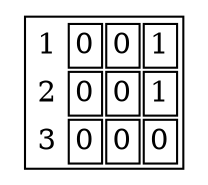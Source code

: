 graph matrix_09 {
	node [shape=none]
	tab [label=<<TABLE><TR><TD color="white">1</TD><TD>0</TD><TD>0</TD><TD>1</TD></TR><TR><TD color="white">2</TD><TD>0</TD><TD>0</TD><TD>1</TD></TR><TR><TD color="white">3</TD><TD>0</TD><TD>0</TD><TD>0</TD></TR></TABLE>>]
}

